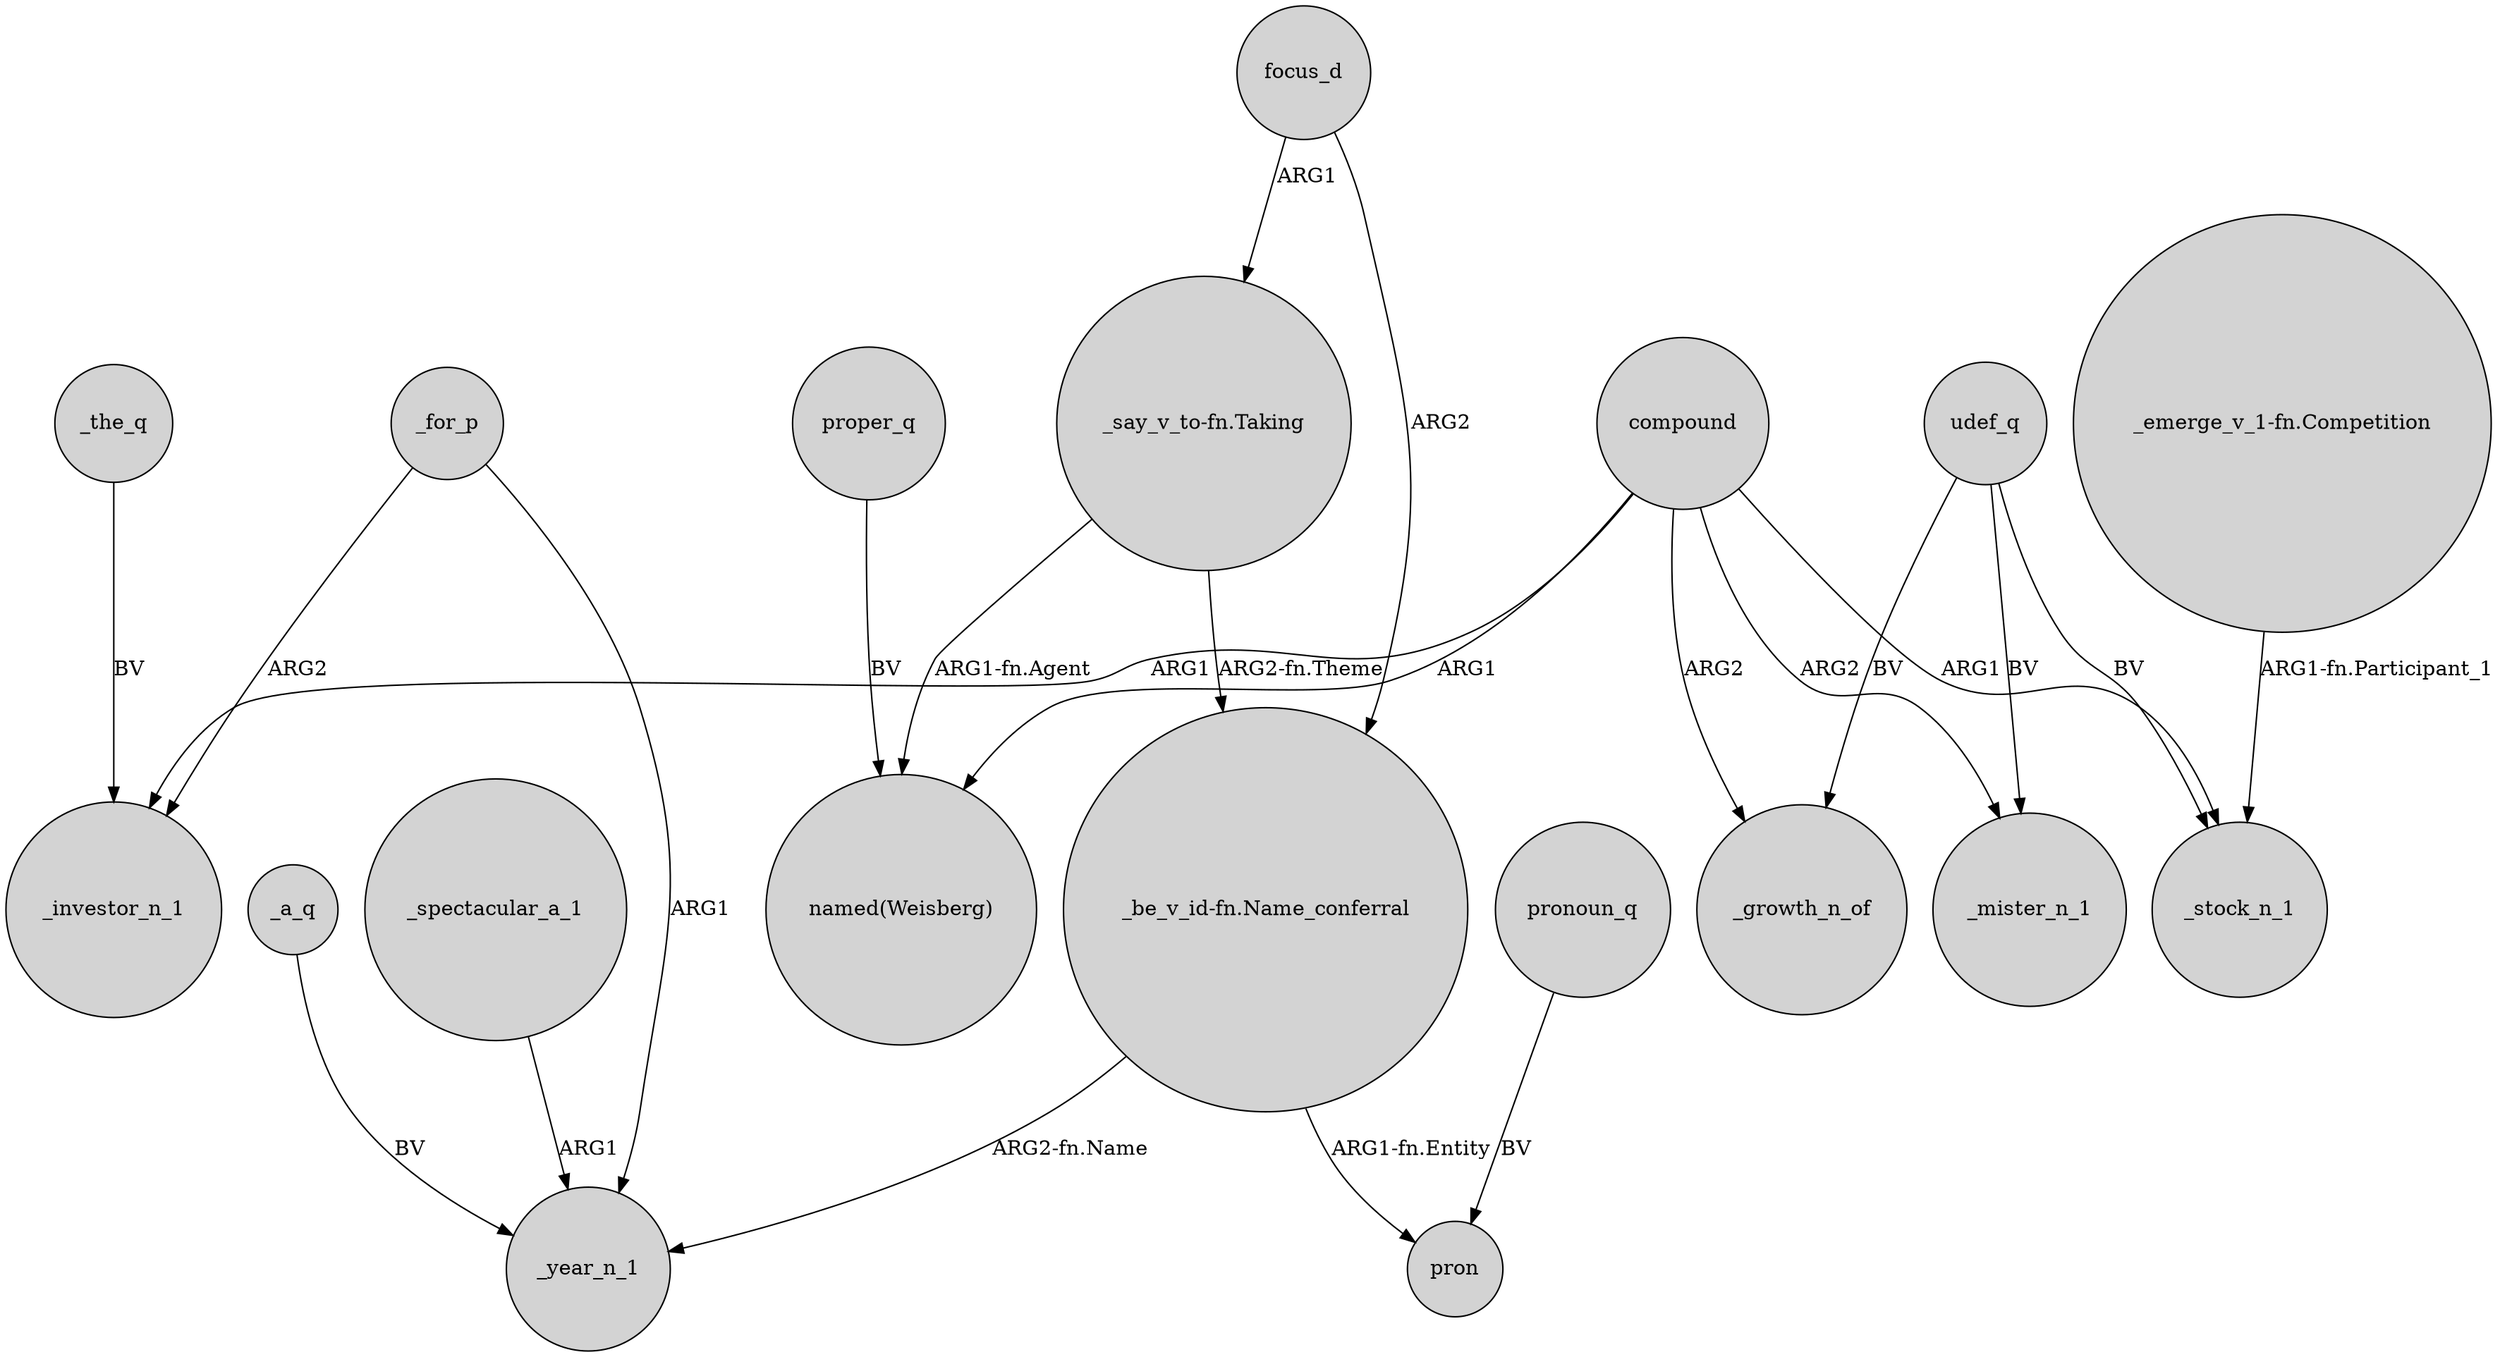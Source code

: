 digraph {
	node [shape=circle style=filled]
	_the_q -> _investor_n_1 [label=BV]
	proper_q -> "named(Weisberg)" [label=BV]
	compound -> _mister_n_1 [label=ARG2]
	_spectacular_a_1 -> _year_n_1 [label=ARG1]
	"_say_v_to-fn.Taking" -> "_be_v_id-fn.Name_conferral" [label="ARG2-fn.Theme"]
	focus_d -> "_say_v_to-fn.Taking" [label=ARG1]
	_for_p -> _investor_n_1 [label=ARG2]
	"_emerge_v_1-fn.Competition" -> _stock_n_1 [label="ARG1-fn.Participant_1"]
	_a_q -> _year_n_1 [label=BV]
	udef_q -> _mister_n_1 [label=BV]
	compound -> _stock_n_1 [label=ARG1]
	pronoun_q -> pron [label=BV]
	udef_q -> _stock_n_1 [label=BV]
	"_say_v_to-fn.Taking" -> "named(Weisberg)" [label="ARG1-fn.Agent"]
	"_be_v_id-fn.Name_conferral" -> _year_n_1 [label="ARG2-fn.Name"]
	compound -> _investor_n_1 [label=ARG1]
	compound -> _growth_n_of [label=ARG2]
	udef_q -> _growth_n_of [label=BV]
	"_be_v_id-fn.Name_conferral" -> pron [label="ARG1-fn.Entity"]
	_for_p -> _year_n_1 [label=ARG1]
	compound -> "named(Weisberg)" [label=ARG1]
	focus_d -> "_be_v_id-fn.Name_conferral" [label=ARG2]
}
